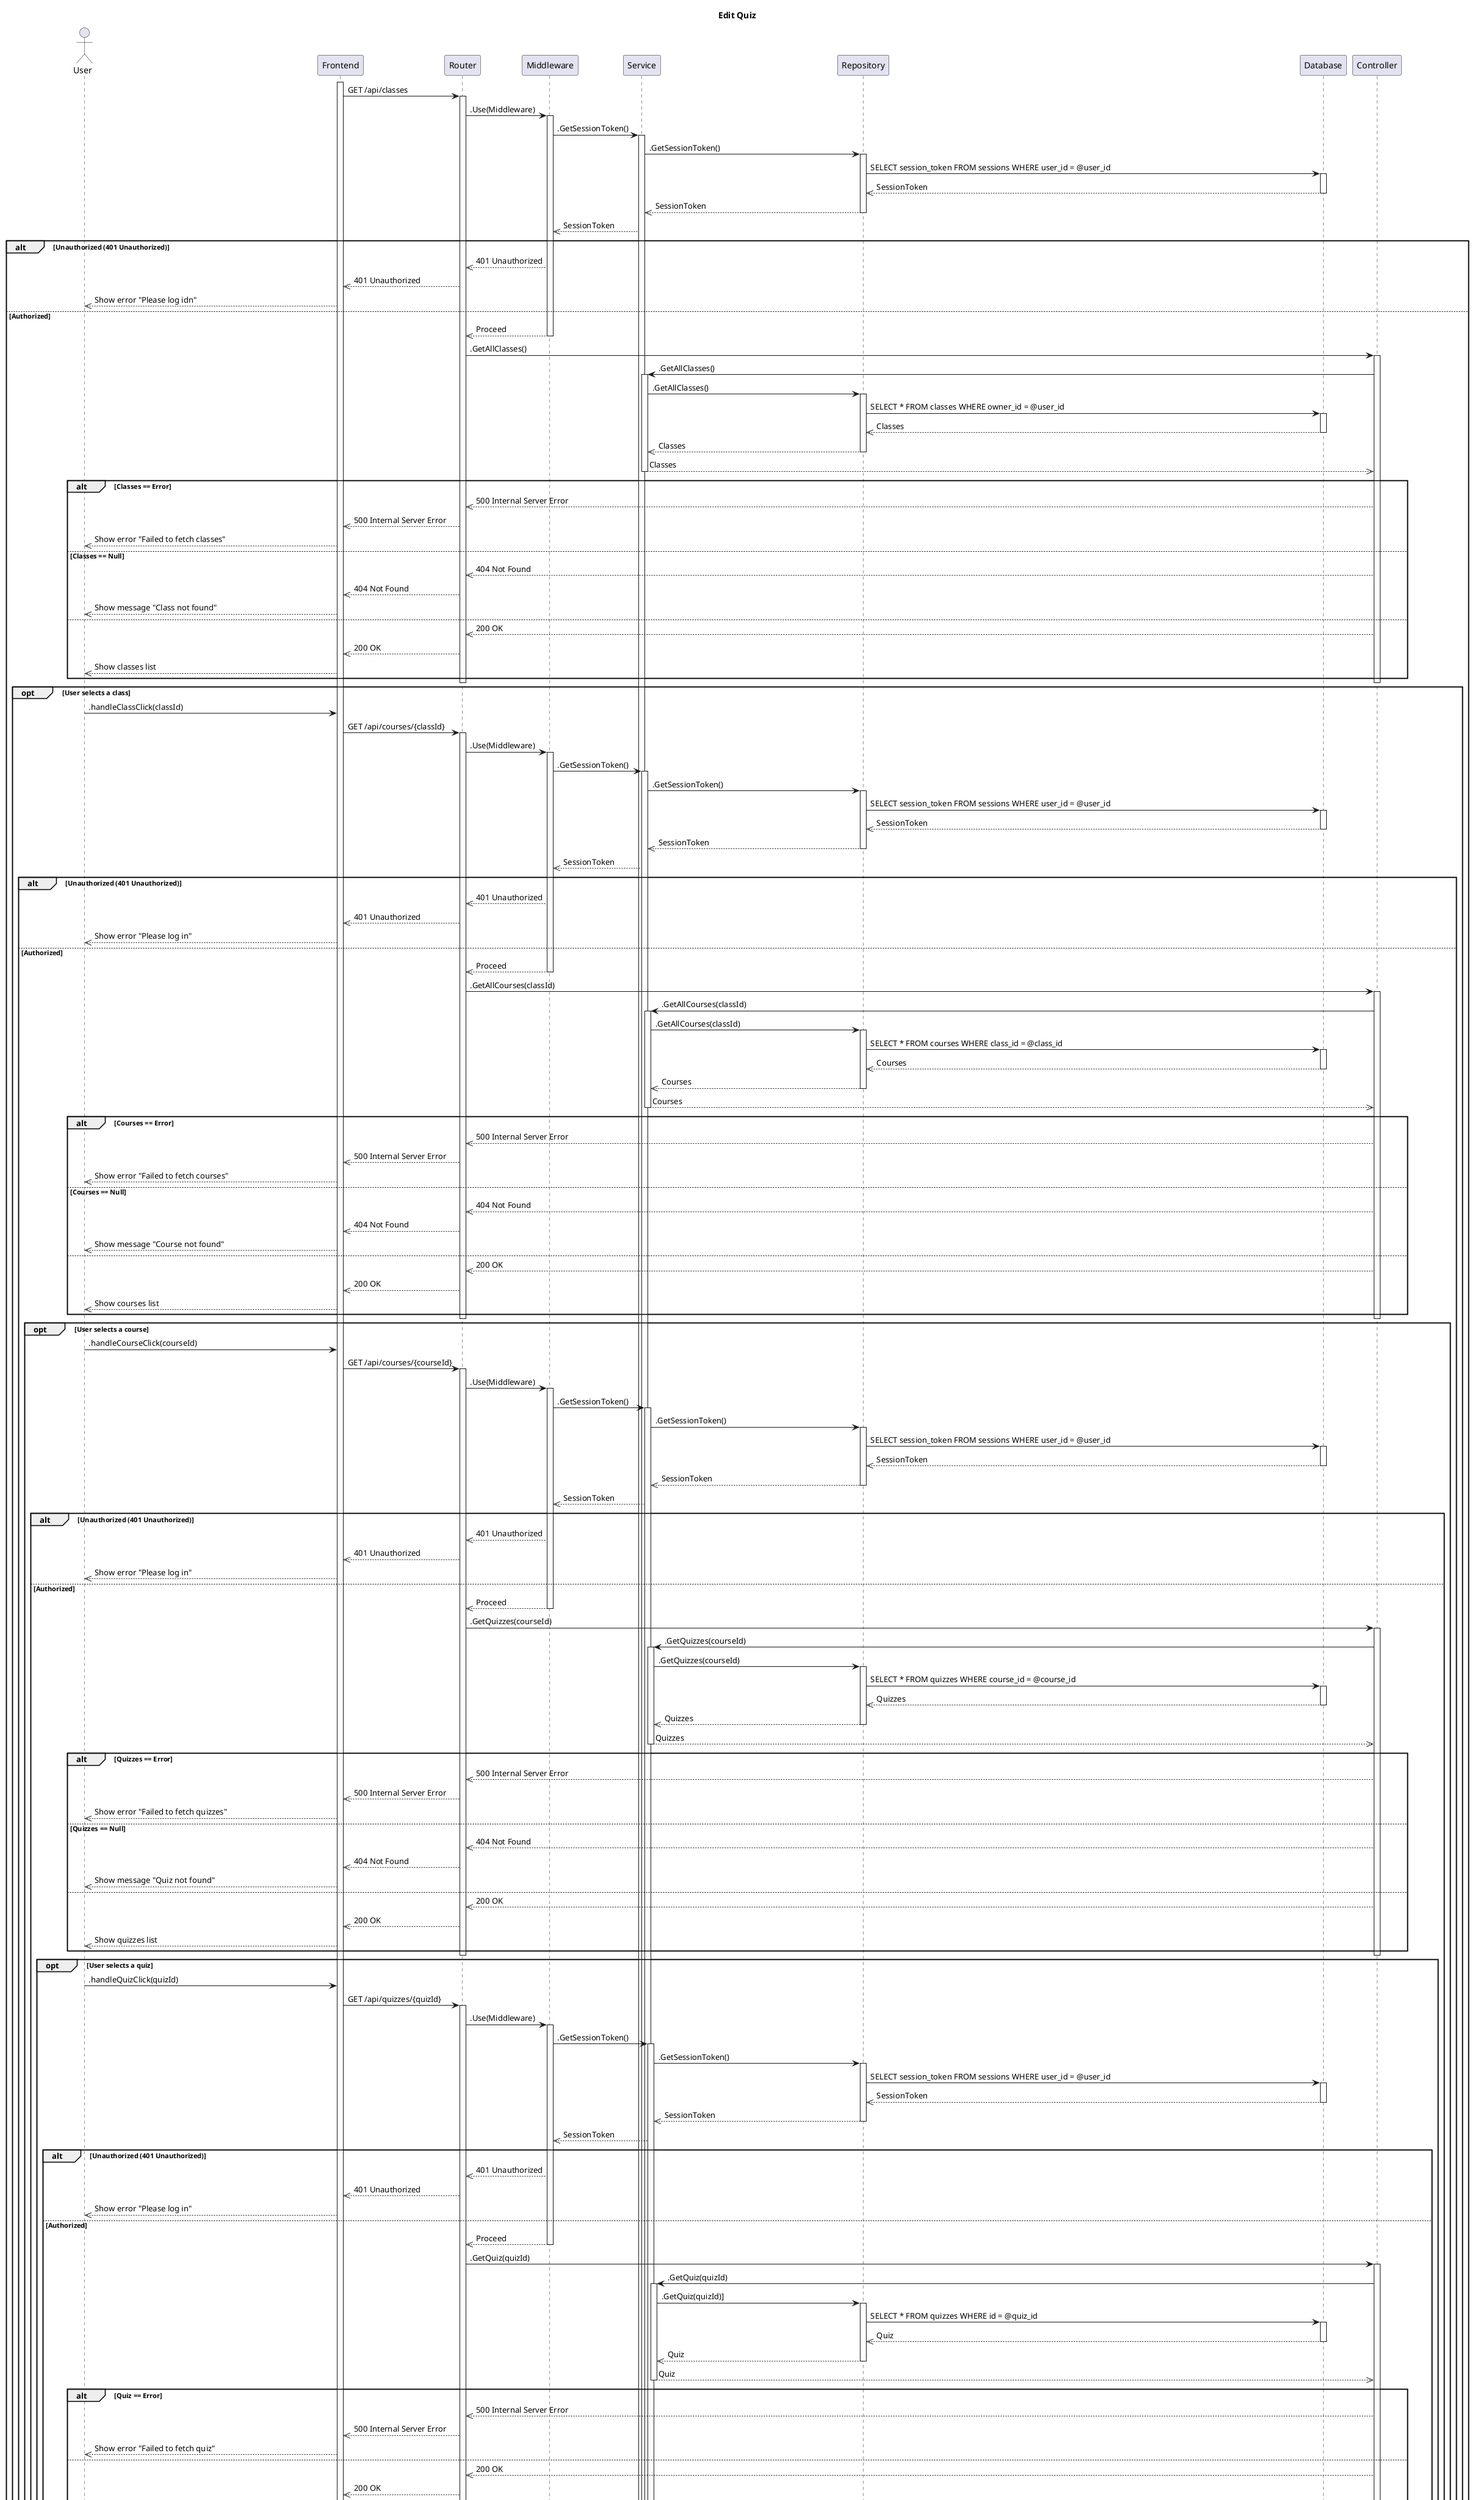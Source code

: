 @startuml SequenceDiagram
title Edit Quiz

actor User

activate Frontend

Frontend -> Router: GET /api/classes
activate Router

Router -> Middleware: .Use(Middleware)
activate Middleware
Middleware -> Service: .GetSessionToken()
activate Service
Service -> Repository: .GetSessionToken()
activate Repository
Repository -> Database: SELECT session_token FROM sessions WHERE user_id = @user_id
activate Database
Database -->> Repository: SessionToken
deactivate Database
Repository -->> Service: SessionToken
deactivate Repository
Service -->> Middleware: SessionToken

alt Unauthorized (401 Unauthorized)
  Middleware -->> Router: 401 Unauthorized
  Router -->> Frontend: 401 Unauthorized
  Frontend -->> User: Show error "Please log idn"
else Authorized
  Middleware -->> Router: Proceed
  deactivate Middleware
  Router -> Controller: .GetAllClasses()
  activate Controller
  Controller -> Service: .GetAllClasses()
  activate Service
  Service -> Repository: .GetAllClasses()
  activate Repository
  Repository -> Database: SELECT * FROM classes WHERE owner_id = @user_id
  activate Database
  Database -->> Repository : Classes
  deactivate Database
  Repository -->> Service : Classes
  deactivate Repository
  Service -->> Controller : Classes
  deactivate Service
  alt Classes == Error
    Controller -->> Router : 500 Internal Server Error
    Router -->> Frontend : 500 Internal Server Error
    Frontend -->> User : Show error "Failed to fetch classes"
  else Classes == Null
    Controller -->> Router : 404 Not Found
    Router -->> Frontend : 404 Not Found
    Frontend -->> User : Show message "Class not found"
  else
    Controller -->> Router : 200 OK
    Router -->> Frontend : 200 OK
    Frontend -->> User : Show classes list
  end
  deactivate Controller
  deactivate Router

  opt User selects a class
    User -> Frontend: .handleClassClick(classId)
    Frontend -> Router: GET /api/courses/{classId}
    activate Router

    Router -> Middleware: .Use(Middleware)
    activate Middleware
    Middleware -> Service: .GetSessionToken()
    activate Service
    Service -> Repository: .GetSessionToken()
    activate Repository
    Repository -> Database: SELECT session_token FROM sessions WHERE user_id = @user_id
    activate Database
    Database -->> Repository: SessionToken
    deactivate Database
    Repository -->> Service: SessionToken
    deactivate Repository
    Service -->> Middleware: SessionToken

    alt Unauthorized (401 Unauthorized)
        Middleware -->> Router: 401 Unauthorized
        Router -->> Frontend: 401 Unauthorized
        Frontend -->> User: Show error "Please log in"
    else Authorized
        Middleware -->> Router: Proceed
        deactivate Middleware
        Router -> Controller: .GetAllCourses(classId)
        activate Controller
        Controller -> Service: .GetAllCourses(classId)
        activate Service
        Service -> Repository: .GetAllCourses(classId)
        activate Repository
        Repository -> Database: SELECT * FROM courses WHERE class_id = @class_id
        activate Database
        Database -->> Repository : Courses
        deactivate Database
        Repository -->> Service : Courses
        deactivate Repository
        Service -->> Controller : Courses
        deactivate Service
        alt Courses == Error
            Controller -->> Router : 500 Internal Server Error
            Router -->> Frontend : 500 Internal Server Error
            Frontend -->> User : Show error "Failed to fetch courses"
        else Courses == Null
            Controller -->> Router : 404 Not Found
            Router -->> Frontend : 404 Not Found
            Frontend -->> User : Show message "Course not found"
        else
            Controller -->> Router : 200 OK
            Router -->> Frontend : 200 OK
            Frontend -->> User : Show courses list
        end
        deactivate Controller
        deactivate Router

        opt User selects a course
          User -> Frontend: .handleCourseClick(courseId)
          Frontend -> Router: GET /api/courses/{courseId}
          activate Router
          Router -> Middleware: .Use(Middleware)
          activate Middleware
          Middleware -> Service: .GetSessionToken()
          activate Service
          Service -> Repository: .GetSessionToken()
          activate Repository
          Repository -> Database: SELECT session_token FROM sessions WHERE user_id = @user_id
          activate Database
          Database -->> Repository: SessionToken
          deactivate Database
          Repository -->> Service: SessionToken
          deactivate Repository
          Service -->> Middleware: SessionToken
          alt Unauthorized (401 Unauthorized)
            Middleware -->> Router: 401 Unauthorized
            Router -->> Frontend: 401 Unauthorized
            Frontend -->> User: Show error "Please log in"
          else Authorized
            Middleware -->> Router: Proceed
            deactivate Middleware
            Router -> Controller: .GetQuizzes(courseId)
            activate Controller
            Controller -> Service: .GetQuizzes(courseId)
            activate Service
            Service -> Repository: .GetQuizzes(courseId)
            activate Repository
            Repository -> Database: SELECT * FROM quizzes WHERE course_id = @course_id
            activate Database
            Database -->> Repository : Quizzes
            deactivate Database
            Repository -->> Service : Quizzes
            deactivate Repository
            Service -->> Controller : Quizzes
            deactivate Service
            alt Quizzes == Error
              Controller -->> Router : 500 Internal Server Error
              Router -->> Frontend : 500 Internal Server Error
              Frontend -->> User : Show error "Failed to fetch quizzes"
            else Quizzes == Null
              Controller -->> Router : 404 Not Found
              Router -->> Frontend : 404 Not Found
              Frontend -->> User : Show message "Quiz not found"
            else
              Controller -->> Router : 200 OK
              Router -->> Frontend : 200 OK
              Frontend -->> User : Show quizzes list
            end
            deactivate Controller
            deactivate Router

            opt User selects a quiz
              User -> Frontend: .handleQuizClick(quizId)
              Frontend -> Router: GET /api/quizzes/{quizId}
              activate Router
              Router -> Middleware: .Use(Middleware)
              activate Middleware
              Middleware -> Service: .GetSessionToken()
              activate Service
              Service -> Repository: .GetSessionToken()
              activate Repository
              Repository -> Database: SELECT session_token FROM sessions WHERE user_id = @user_id
              activate Database
              Database -->> Repository: SessionToken
              deactivate Database
              Repository -->> Service: SessionToken
              deactivate Repository
              Service -->> Middleware: SessionToken
              alt Unauthorized (401 Unauthorized)
                Middleware -->> Router: 401 Unauthorized
                Router -->> Frontend: 401 Unauthorized
                Frontend -->> User: Show error "Please log in"
              else Authorized
                Middleware -->> Router: Proceed
                deactivate Middleware
                Router -> Controller: .GetQuiz(quizId)
                activate Controller
                Controller -> Service: .GetQuiz(quizId)
                activate Service
                Service -> Repository: .GetQuiz(quizId)]
                activate Repository
                Repository -> Database: SELECT * FROM quizzes WHERE id = @quiz_id
                activate Database
                Database -->> Repository : Quiz
                deactivate Database
                Repository -->> Service : Quiz
                deactivate Repository
                Service -->> Controller : Quiz
                deactivate Service
                alt Quiz == Error
                    Controller -->> Router : 500 Internal Server Error
                    Router -->> Frontend : 500 Internal Server Error
                    Frontend -->> User : Show error "Failed to fetch quiz"
                else
                    Controller -->> Router : 200 OK
                    Router -->> Frontend : 200 OK
                    Frontend -->> User : Show quiz details
                end
                deactivate Controller
                deactivate Router
                opt User edits quiz
                  User -> Frontend : handleEditQuizClick(quizId)
                  Frontend -->> User : Show quiz edit form
                  User -> Frontend : handleSubmitQuizEdit(quizId, content, quiz_type, requirements)
                  Frontend -> Frontend : Validate quiz data
                  alt Invalid Data
                      Frontend -->> User : Show error "Invalid input"
                  else Valid Data
                    Frontend -> Router: PUT /api/quizzes
                    activate Router
                    Router -> Middleware: .Use(Middleware)
                    activate Middleware
                    Middleware -> Service: .GetSessionToken()
                    activate Service
                    Service -> Repository: .GetSessionToken()
                    activate Repository
                    Repository -> Database: SELECT session_token FROM sessions WHERE user_id = @user_id
                    activate Database
                    Database -->> Repository: SessionToken
                    deactivate Database
                    Repository -->> Service: SessionToken
                    deactivate Repository
                    Service -->> Middleware: SessionToken
                    alt Unauthorized (401 Unauthorized)
                      Middleware -->> Router: 401 Unauthorized
                      Router -->> Frontend: 401 Unauthorized
                      Frontend -->> User: Show error "Please log in"
                    else Authorized
                      Middleware -->> Router: Proceed
                      deactivate Middleware
                      Router -> Controller: .EditQuiz(quizId, content, quiz_type, requirements)
                      activate Controller
                      Controller -> Service: .EditQuiz(quizId, content, quiz_type, requirements)
                      activate Service
                      Service -> Repository: .EditQuiz(quizId, content, quiz_type, requirements)
                      activate Repository
                      Repository -> Database: UPDATE quizzes SET content = @content, quiz_type = @quiz_type, requirements = @requirements WHERE id = @quiz_id
                      activate Database
                      Database -->> Repository : Quiz
                      deactivate Database
                      Repository -->> Service : Quiz
                      deactivate Repository
                      Service -->> Controller : Quiz
                      deactivate Service
                      alt Quiz == Error
                        Controller -->> Router : 500 Internal Server Error
                        Router -->> Frontend : 500 Internal Server Error
                        Frontend -->> User : Show error "Quiz edit failed"
                      else
                        Controller -->> Router : 200 OK
                        Router -->> Frontend : 200 OK
                        Frontend -->> User : Show success "Quiz edited"
                      end
                      deactivate Controller
                      deactivate Router
                    end
                  end
                end
              end
            end
          end
        end
      end
    end
  end
@enduml
